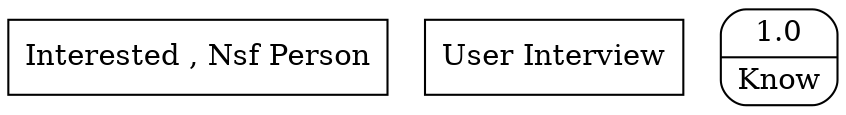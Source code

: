 digraph dfd2{ 
node[shape=record]
200 [label="Interested , Nsf Person" shape=box];
201 [label="User Interview" shape=box];
202 [label="{<f0> 1.0|<f1> Know }" shape=Mrecord];
}